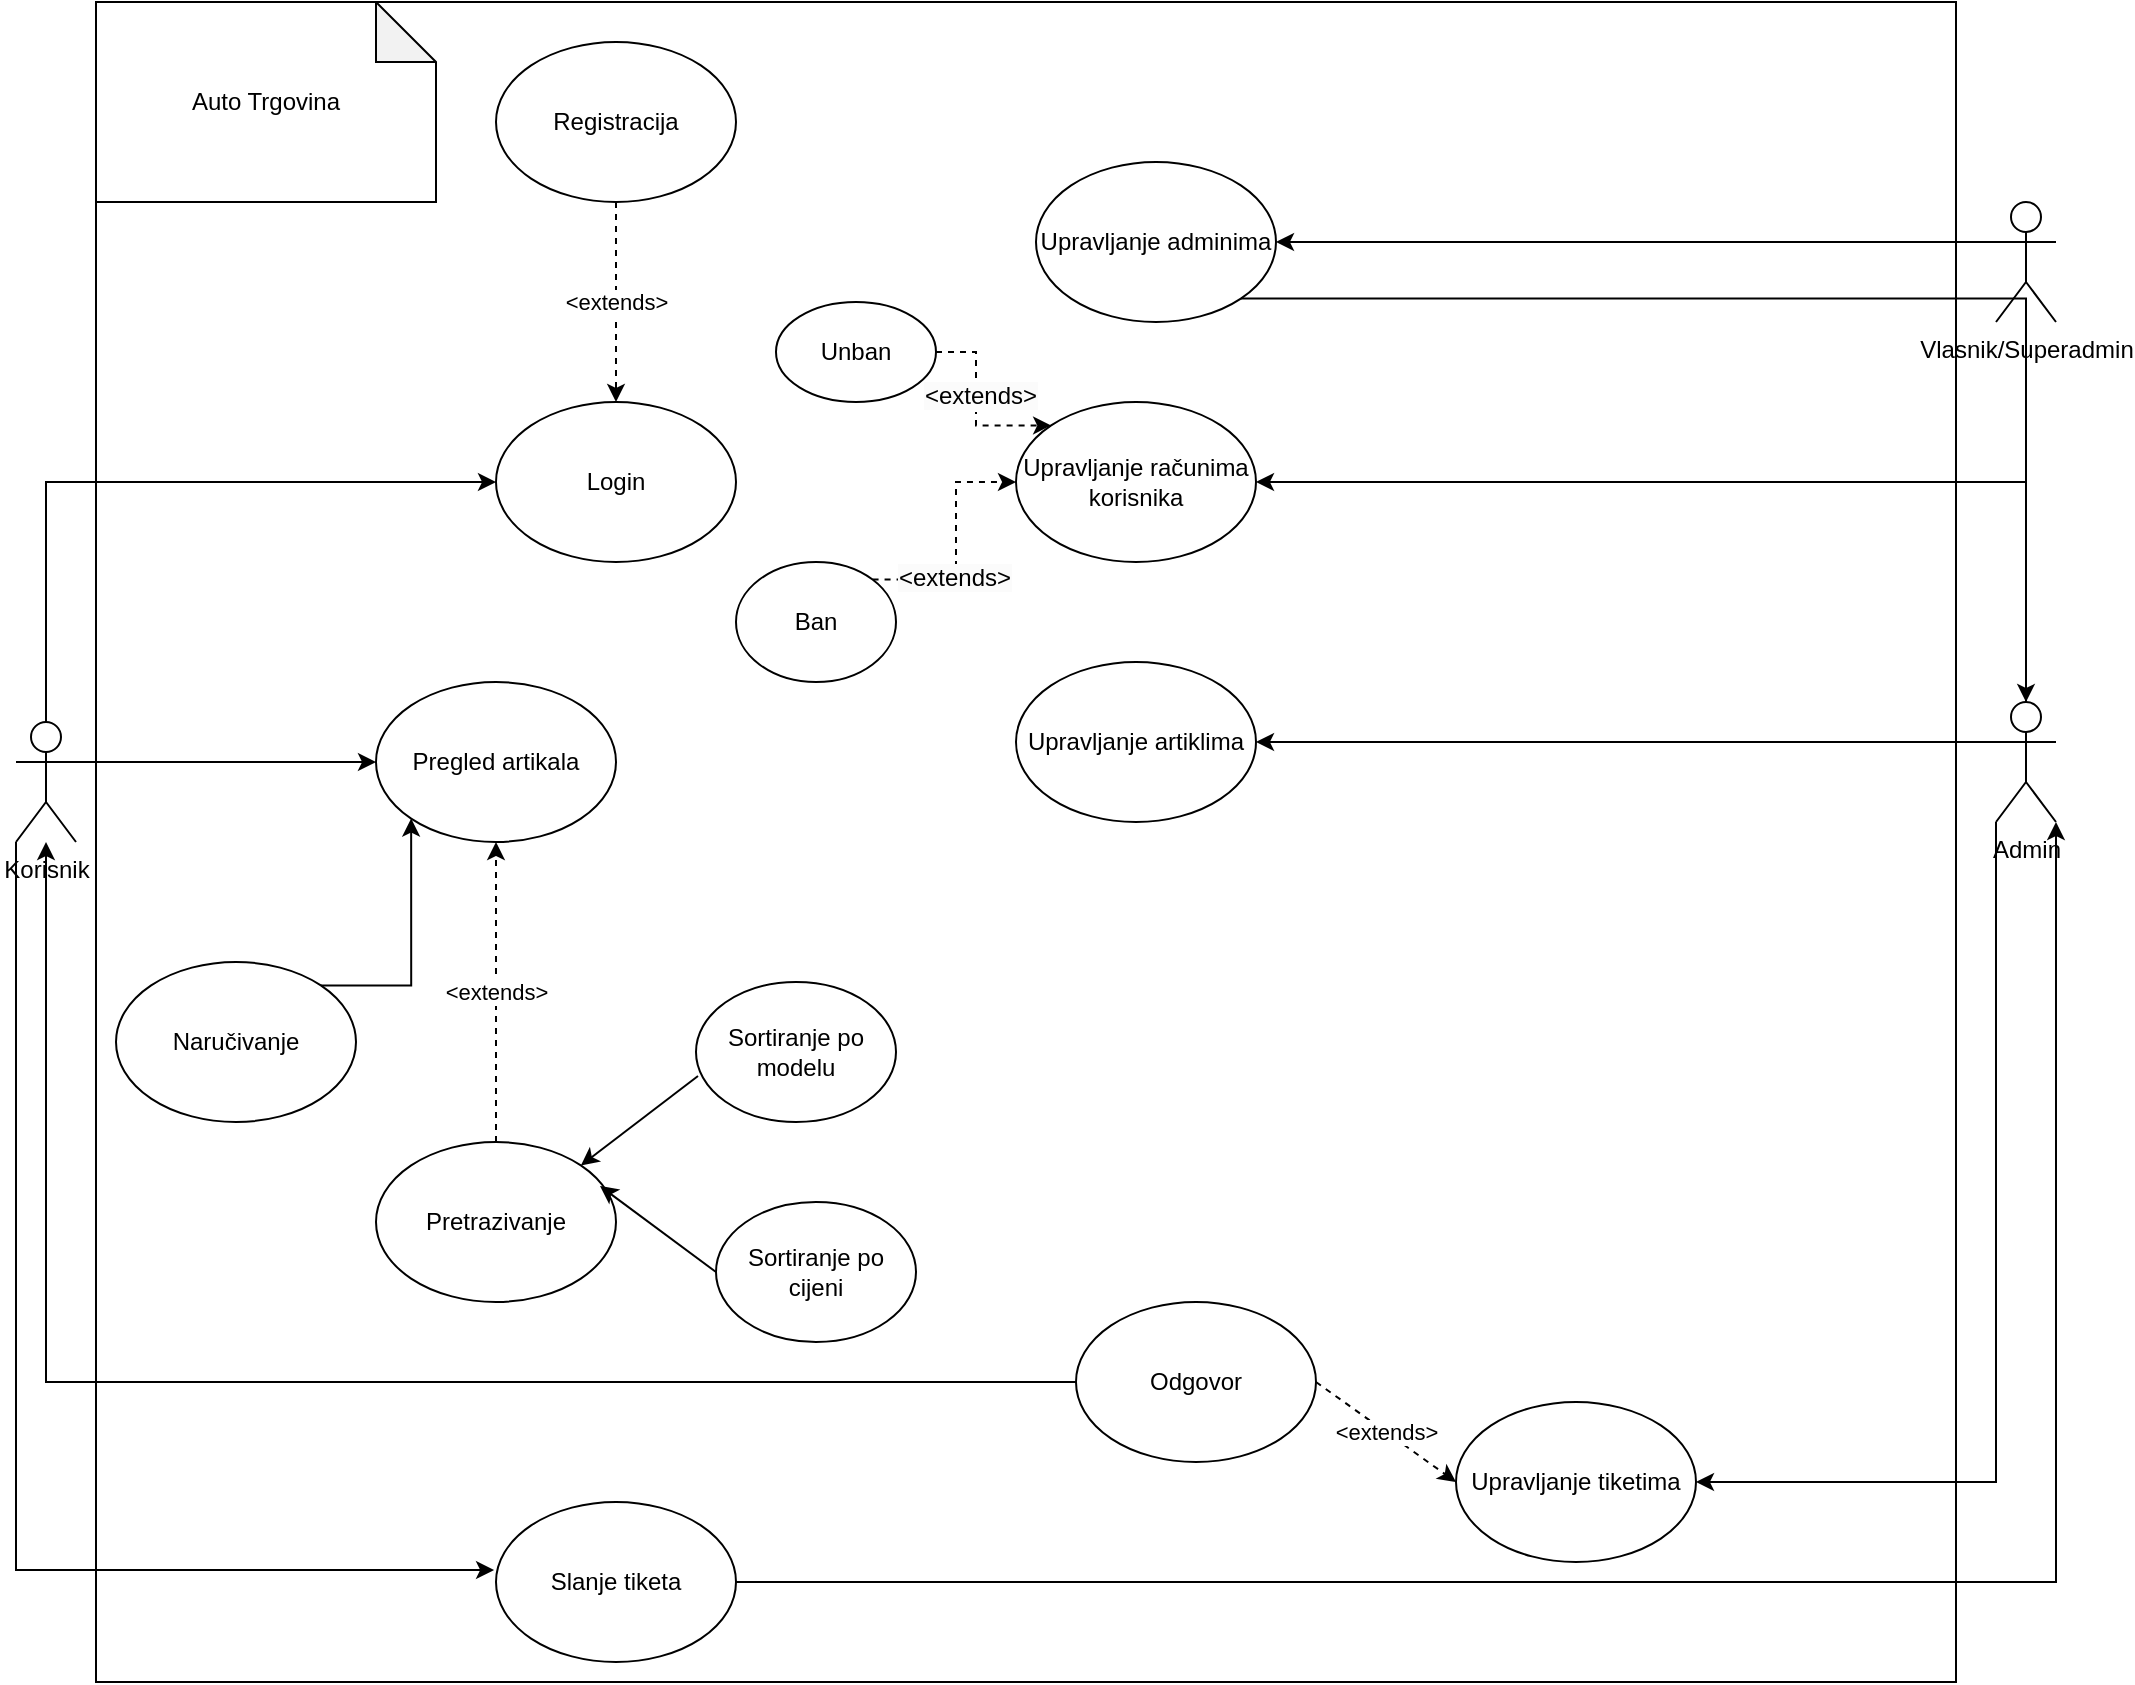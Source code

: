 <mxfile version="24.5.4" type="device">
  <diagram name="Page-1" id="M5FBrY5c7OHtkmIQAupH">
    <mxGraphModel dx="1500" dy="841" grid="1" gridSize="10" guides="1" tooltips="1" connect="1" arrows="1" fold="1" page="1" pageScale="1" pageWidth="850" pageHeight="1100" math="0" shadow="0">
      <root>
        <mxCell id="0" />
        <mxCell id="1" parent="0" />
        <mxCell id="E3HrB5_WT4M9X1sbjNpN-22" style="edgeStyle=orthogonalEdgeStyle;rounded=0;orthogonalLoop=1;jettySize=auto;html=1;exitX=0.5;exitY=0;exitDx=0;exitDy=0;exitPerimeter=0;entryX=0;entryY=0.5;entryDx=0;entryDy=0;" parent="1" source="E3HrB5_WT4M9X1sbjNpN-5" target="E3HrB5_WT4M9X1sbjNpN-9" edge="1">
          <mxGeometry relative="1" as="geometry" />
        </mxCell>
        <mxCell id="E3HrB5_WT4M9X1sbjNpN-23" style="edgeStyle=orthogonalEdgeStyle;rounded=0;orthogonalLoop=1;jettySize=auto;html=1;exitX=1;exitY=0.333;exitDx=0;exitDy=0;exitPerimeter=0;entryX=0;entryY=0.5;entryDx=0;entryDy=0;" parent="1" source="E3HrB5_WT4M9X1sbjNpN-5" target="E3HrB5_WT4M9X1sbjNpN-8" edge="1">
          <mxGeometry relative="1" as="geometry" />
        </mxCell>
        <mxCell id="E3HrB5_WT4M9X1sbjNpN-5" value="Korisnik" style="shape=umlActor;verticalLabelPosition=bottom;verticalAlign=top;html=1;outlineConnect=0;" parent="1" vertex="1">
          <mxGeometry x="40" y="380" width="30" height="60" as="geometry" />
        </mxCell>
        <mxCell id="E3HrB5_WT4M9X1sbjNpN-29" style="edgeStyle=orthogonalEdgeStyle;rounded=0;orthogonalLoop=1;jettySize=auto;html=1;exitX=0;exitY=0.333;exitDx=0;exitDy=0;exitPerimeter=0;entryX=1;entryY=0.5;entryDx=0;entryDy=0;" parent="1" source="E3HrB5_WT4M9X1sbjNpN-6" target="E3HrB5_WT4M9X1sbjNpN-11" edge="1">
          <mxGeometry relative="1" as="geometry" />
        </mxCell>
        <mxCell id="E3HrB5_WT4M9X1sbjNpN-31" style="edgeStyle=orthogonalEdgeStyle;rounded=0;orthogonalLoop=1;jettySize=auto;html=1;exitX=0.5;exitY=0;exitDx=0;exitDy=0;exitPerimeter=0;entryX=1;entryY=0.5;entryDx=0;entryDy=0;" parent="1" source="E3HrB5_WT4M9X1sbjNpN-6" target="E3HrB5_WT4M9X1sbjNpN-12" edge="1">
          <mxGeometry relative="1" as="geometry" />
        </mxCell>
        <mxCell id="E3HrB5_WT4M9X1sbjNpN-37" style="edgeStyle=orthogonalEdgeStyle;rounded=0;orthogonalLoop=1;jettySize=auto;html=1;exitX=0;exitY=1;exitDx=0;exitDy=0;exitPerimeter=0;entryX=1;entryY=0.5;entryDx=0;entryDy=0;" parent="1" source="E3HrB5_WT4M9X1sbjNpN-6" target="E3HrB5_WT4M9X1sbjNpN-19" edge="1">
          <mxGeometry relative="1" as="geometry" />
        </mxCell>
        <mxCell id="E3HrB5_WT4M9X1sbjNpN-6" value="Admin" style="shape=umlActor;verticalLabelPosition=bottom;verticalAlign=top;html=1;outlineConnect=0;" parent="1" vertex="1">
          <mxGeometry x="1030" y="370" width="30" height="60" as="geometry" />
        </mxCell>
        <mxCell id="E3HrB5_WT4M9X1sbjNpN-33" style="edgeStyle=orthogonalEdgeStyle;rounded=0;orthogonalLoop=1;jettySize=auto;html=1;exitX=0;exitY=0.333;exitDx=0;exitDy=0;exitPerimeter=0;entryX=1;entryY=0.5;entryDx=0;entryDy=0;" parent="1" source="E3HrB5_WT4M9X1sbjNpN-7" target="E3HrB5_WT4M9X1sbjNpN-13" edge="1">
          <mxGeometry relative="1" as="geometry" />
        </mxCell>
        <mxCell id="E3HrB5_WT4M9X1sbjNpN-7" value="Vlasnik/Superadmin" style="shape=umlActor;verticalLabelPosition=bottom;verticalAlign=top;html=1;outlineConnect=0;" parent="1" vertex="1">
          <mxGeometry x="1030" y="120" width="30" height="60" as="geometry" />
        </mxCell>
        <mxCell id="E3HrB5_WT4M9X1sbjNpN-8" value="Pregled artikala" style="ellipse;whiteSpace=wrap;html=1;" parent="1" vertex="1">
          <mxGeometry x="220" y="360" width="120" height="80" as="geometry" />
        </mxCell>
        <mxCell id="E3HrB5_WT4M9X1sbjNpN-9" value="Login" style="ellipse;whiteSpace=wrap;html=1;" parent="1" vertex="1">
          <mxGeometry x="280" y="220" width="120" height="80" as="geometry" />
        </mxCell>
        <mxCell id="E3HrB5_WT4M9X1sbjNpN-10" value="Registracija" style="ellipse;whiteSpace=wrap;html=1;" parent="1" vertex="1">
          <mxGeometry x="280" y="40" width="120" height="80" as="geometry" />
        </mxCell>
        <mxCell id="E3HrB5_WT4M9X1sbjNpN-11" value="Upravljanje artiklima" style="ellipse;whiteSpace=wrap;html=1;" parent="1" vertex="1">
          <mxGeometry x="540" y="350" width="120" height="80" as="geometry" />
        </mxCell>
        <mxCell id="E3HrB5_WT4M9X1sbjNpN-12" value="Upravljanje računima korisnika" style="ellipse;whiteSpace=wrap;html=1;" parent="1" vertex="1">
          <mxGeometry x="540" y="220" width="120" height="80" as="geometry" />
        </mxCell>
        <mxCell id="LOF5MpU2KSSWxNDqAfR6-6" style="edgeStyle=orthogonalEdgeStyle;rounded=0;orthogonalLoop=1;jettySize=auto;html=1;exitX=1;exitY=1;exitDx=0;exitDy=0;" parent="1" source="E3HrB5_WT4M9X1sbjNpN-13" target="E3HrB5_WT4M9X1sbjNpN-6" edge="1">
          <mxGeometry relative="1" as="geometry" />
        </mxCell>
        <mxCell id="E3HrB5_WT4M9X1sbjNpN-13" value="Upravljanje adminima" style="ellipse;whiteSpace=wrap;html=1;" parent="1" vertex="1">
          <mxGeometry x="550" y="100" width="120" height="80" as="geometry" />
        </mxCell>
        <mxCell id="E3HrB5_WT4M9X1sbjNpN-14" value="Slanje tiketa" style="ellipse;whiteSpace=wrap;html=1;" parent="1" vertex="1">
          <mxGeometry x="280" y="770" width="120" height="80" as="geometry" />
        </mxCell>
        <mxCell id="E3HrB5_WT4M9X1sbjNpN-15" value="Sortiranje po modelu" style="ellipse;whiteSpace=wrap;html=1;" parent="1" vertex="1">
          <mxGeometry x="380" y="510" width="100" height="70" as="geometry" />
        </mxCell>
        <mxCell id="E3HrB5_WT4M9X1sbjNpN-16" value="Pretrazivanje" style="ellipse;whiteSpace=wrap;html=1;" parent="1" vertex="1">
          <mxGeometry x="220" y="590" width="120" height="80" as="geometry" />
        </mxCell>
        <mxCell id="E3HrB5_WT4M9X1sbjNpN-17" value="Sortiranje po cijeni" style="ellipse;whiteSpace=wrap;html=1;" parent="1" vertex="1">
          <mxGeometry x="390" y="620" width="100" height="70" as="geometry" />
        </mxCell>
        <mxCell id="E3HrB5_WT4M9X1sbjNpN-39" style="edgeStyle=orthogonalEdgeStyle;rounded=0;orthogonalLoop=1;jettySize=auto;html=1;exitX=0;exitY=0.5;exitDx=0;exitDy=0;" parent="1" source="E3HrB5_WT4M9X1sbjNpN-18" target="E3HrB5_WT4M9X1sbjNpN-5" edge="1">
          <mxGeometry relative="1" as="geometry" />
        </mxCell>
        <mxCell id="E3HrB5_WT4M9X1sbjNpN-18" value="Odgovor" style="ellipse;whiteSpace=wrap;html=1;" parent="1" vertex="1">
          <mxGeometry x="570" y="670" width="120" height="80" as="geometry" />
        </mxCell>
        <mxCell id="E3HrB5_WT4M9X1sbjNpN-19" value="Upravljanje tiketima" style="ellipse;whiteSpace=wrap;html=1;" parent="1" vertex="1">
          <mxGeometry x="760" y="720" width="120" height="80" as="geometry" />
        </mxCell>
        <mxCell id="E3HrB5_WT4M9X1sbjNpN-20" value="" style="endArrow=classic;html=1;rounded=0;exitX=0.5;exitY=1;exitDx=0;exitDy=0;entryX=0.5;entryY=0;entryDx=0;entryDy=0;dashed=1;" parent="1" source="E3HrB5_WT4M9X1sbjNpN-10" target="E3HrB5_WT4M9X1sbjNpN-9" edge="1">
          <mxGeometry relative="1" as="geometry">
            <mxPoint x="480" y="400" as="sourcePoint" />
            <mxPoint x="580" y="400" as="targetPoint" />
          </mxGeometry>
        </mxCell>
        <mxCell id="E3HrB5_WT4M9X1sbjNpN-21" value="&amp;lt;extends&amp;gt;" style="edgeLabel;resizable=0;html=1;;align=center;verticalAlign=middle;" parent="E3HrB5_WT4M9X1sbjNpN-20" connectable="0" vertex="1">
          <mxGeometry relative="1" as="geometry" />
        </mxCell>
        <mxCell id="E3HrB5_WT4M9X1sbjNpN-24" value="" style="endArrow=classic;html=1;rounded=0;exitX=0.5;exitY=0;exitDx=0;exitDy=0;entryX=0.5;entryY=1;entryDx=0;entryDy=0;dashed=1;" parent="1" source="E3HrB5_WT4M9X1sbjNpN-16" target="E3HrB5_WT4M9X1sbjNpN-8" edge="1">
          <mxGeometry relative="1" as="geometry">
            <mxPoint x="400" y="510" as="sourcePoint" />
            <mxPoint x="400" y="610" as="targetPoint" />
          </mxGeometry>
        </mxCell>
        <mxCell id="E3HrB5_WT4M9X1sbjNpN-25" value="&amp;lt;extends&amp;gt;" style="edgeLabel;resizable=0;html=1;;align=center;verticalAlign=middle;" parent="E3HrB5_WT4M9X1sbjNpN-24" connectable="0" vertex="1">
          <mxGeometry relative="1" as="geometry" />
        </mxCell>
        <mxCell id="E3HrB5_WT4M9X1sbjNpN-27" value="" style="endArrow=classic;html=1;rounded=0;exitX=0.01;exitY=0.671;exitDx=0;exitDy=0;exitPerimeter=0;entryX=1;entryY=0;entryDx=0;entryDy=0;" parent="1" source="E3HrB5_WT4M9X1sbjNpN-15" target="E3HrB5_WT4M9X1sbjNpN-16" edge="1">
          <mxGeometry width="50" height="50" relative="1" as="geometry">
            <mxPoint x="510" y="630" as="sourcePoint" />
            <mxPoint x="560" y="580" as="targetPoint" />
          </mxGeometry>
        </mxCell>
        <mxCell id="E3HrB5_WT4M9X1sbjNpN-28" value="" style="endArrow=classic;html=1;rounded=0;exitX=0;exitY=0.5;exitDx=0;exitDy=0;entryX=1;entryY=0;entryDx=0;entryDy=0;" parent="1" source="E3HrB5_WT4M9X1sbjNpN-17" edge="1">
          <mxGeometry width="50" height="50" relative="1" as="geometry">
            <mxPoint x="391" y="567" as="sourcePoint" />
            <mxPoint x="332" y="612" as="targetPoint" />
          </mxGeometry>
        </mxCell>
        <mxCell id="E3HrB5_WT4M9X1sbjNpN-36" style="edgeStyle=orthogonalEdgeStyle;rounded=0;orthogonalLoop=1;jettySize=auto;html=1;exitX=0;exitY=1;exitDx=0;exitDy=0;exitPerimeter=0;entryX=-0.008;entryY=0.425;entryDx=0;entryDy=0;entryPerimeter=0;" parent="1" source="E3HrB5_WT4M9X1sbjNpN-5" target="E3HrB5_WT4M9X1sbjNpN-14" edge="1">
          <mxGeometry relative="1" as="geometry" />
        </mxCell>
        <mxCell id="E3HrB5_WT4M9X1sbjNpN-38" style="edgeStyle=orthogonalEdgeStyle;rounded=0;orthogonalLoop=1;jettySize=auto;html=1;exitX=1;exitY=0.5;exitDx=0;exitDy=0;entryX=1;entryY=1;entryDx=0;entryDy=0;entryPerimeter=0;" parent="1" source="E3HrB5_WT4M9X1sbjNpN-14" target="E3HrB5_WT4M9X1sbjNpN-6" edge="1">
          <mxGeometry relative="1" as="geometry" />
        </mxCell>
        <mxCell id="E3HrB5_WT4M9X1sbjNpN-40" value="" style="endArrow=classic;html=1;rounded=0;exitX=1;exitY=0.5;exitDx=0;exitDy=0;entryX=0;entryY=0.5;entryDx=0;entryDy=0;dashed=1;" parent="1" source="E3HrB5_WT4M9X1sbjNpN-18" target="E3HrB5_WT4M9X1sbjNpN-19" edge="1">
          <mxGeometry relative="1" as="geometry">
            <mxPoint x="350" y="130" as="sourcePoint" />
            <mxPoint x="350" y="230" as="targetPoint" />
          </mxGeometry>
        </mxCell>
        <mxCell id="E3HrB5_WT4M9X1sbjNpN-41" value="&amp;lt;extends&amp;gt;" style="edgeLabel;resizable=0;html=1;;align=center;verticalAlign=middle;" parent="E3HrB5_WT4M9X1sbjNpN-40" connectable="0" vertex="1">
          <mxGeometry relative="1" as="geometry" />
        </mxCell>
        <mxCell id="E3HrB5_WT4M9X1sbjNpN-43" style="edgeStyle=orthogonalEdgeStyle;rounded=0;orthogonalLoop=1;jettySize=auto;html=1;exitX=1;exitY=0;exitDx=0;exitDy=0;entryX=0;entryY=1;entryDx=0;entryDy=0;" parent="1" source="E3HrB5_WT4M9X1sbjNpN-42" target="E3HrB5_WT4M9X1sbjNpN-8" edge="1">
          <mxGeometry relative="1" as="geometry" />
        </mxCell>
        <mxCell id="E3HrB5_WT4M9X1sbjNpN-42" value="Naručivanje" style="ellipse;whiteSpace=wrap;html=1;" parent="1" vertex="1">
          <mxGeometry x="90" y="500" width="120" height="80" as="geometry" />
        </mxCell>
        <mxCell id="LOF5MpU2KSSWxNDqAfR6-3" style="edgeStyle=orthogonalEdgeStyle;rounded=0;orthogonalLoop=1;jettySize=auto;html=1;exitX=1;exitY=0.5;exitDx=0;exitDy=0;entryX=0;entryY=0;entryDx=0;entryDy=0;dashed=1;" parent="1" source="LOF5MpU2KSSWxNDqAfR6-1" target="E3HrB5_WT4M9X1sbjNpN-12" edge="1">
          <mxGeometry relative="1" as="geometry" />
        </mxCell>
        <mxCell id="KkGJQm9YnRgIhtmik4K8-4" value="&lt;span style=&quot;font-size: 12px; background-color: rgb(251, 251, 251);&quot;&gt;&amp;lt;extends&amp;gt;&lt;/span&gt;" style="edgeLabel;html=1;align=center;verticalAlign=middle;resizable=0;points=[];" vertex="1" connectable="0" parent="LOF5MpU2KSSWxNDqAfR6-3">
          <mxGeometry x="-0.109" y="2" relative="1" as="geometry">
            <mxPoint as="offset" />
          </mxGeometry>
        </mxCell>
        <mxCell id="LOF5MpU2KSSWxNDqAfR6-1" value="Unban" style="ellipse;whiteSpace=wrap;html=1;" parent="1" vertex="1">
          <mxGeometry x="420" y="170" width="80" height="50" as="geometry" />
        </mxCell>
        <mxCell id="LOF5MpU2KSSWxNDqAfR6-4" style="edgeStyle=orthogonalEdgeStyle;rounded=0;orthogonalLoop=1;jettySize=auto;html=1;exitX=1;exitY=0;exitDx=0;exitDy=0;entryX=0;entryY=0.5;entryDx=0;entryDy=0;dashed=1;" parent="1" source="LOF5MpU2KSSWxNDqAfR6-2" target="E3HrB5_WT4M9X1sbjNpN-12" edge="1">
          <mxGeometry relative="1" as="geometry" />
        </mxCell>
        <mxCell id="KkGJQm9YnRgIhtmik4K8-3" value="&lt;span style=&quot;font-size: 12px; background-color: rgb(251, 251, 251);&quot;&gt;&amp;lt;extends&amp;gt;&lt;/span&gt;" style="edgeLabel;html=1;align=center;verticalAlign=middle;resizable=0;points=[];" vertex="1" connectable="0" parent="LOF5MpU2KSSWxNDqAfR6-4">
          <mxGeometry x="-0.285" y="1" relative="1" as="geometry">
            <mxPoint as="offset" />
          </mxGeometry>
        </mxCell>
        <mxCell id="LOF5MpU2KSSWxNDqAfR6-2" value="Ban" style="ellipse;whiteSpace=wrap;html=1;" parent="1" vertex="1">
          <mxGeometry x="400" y="300" width="80" height="60" as="geometry" />
        </mxCell>
        <mxCell id="LOF5MpU2KSSWxNDqAfR6-9" value="Auto Trgovina" style="shape=note;whiteSpace=wrap;html=1;backgroundOutline=1;darkOpacity=0.05;" parent="1" vertex="1">
          <mxGeometry x="80" y="20" width="170" height="100" as="geometry" />
        </mxCell>
        <mxCell id="KkGJQm9YnRgIhtmik4K8-5" value="" style="rounded=0;whiteSpace=wrap;html=1;fillColor=none;" vertex="1" parent="1">
          <mxGeometry x="80" y="20" width="930" height="840" as="geometry" />
        </mxCell>
      </root>
    </mxGraphModel>
  </diagram>
</mxfile>
